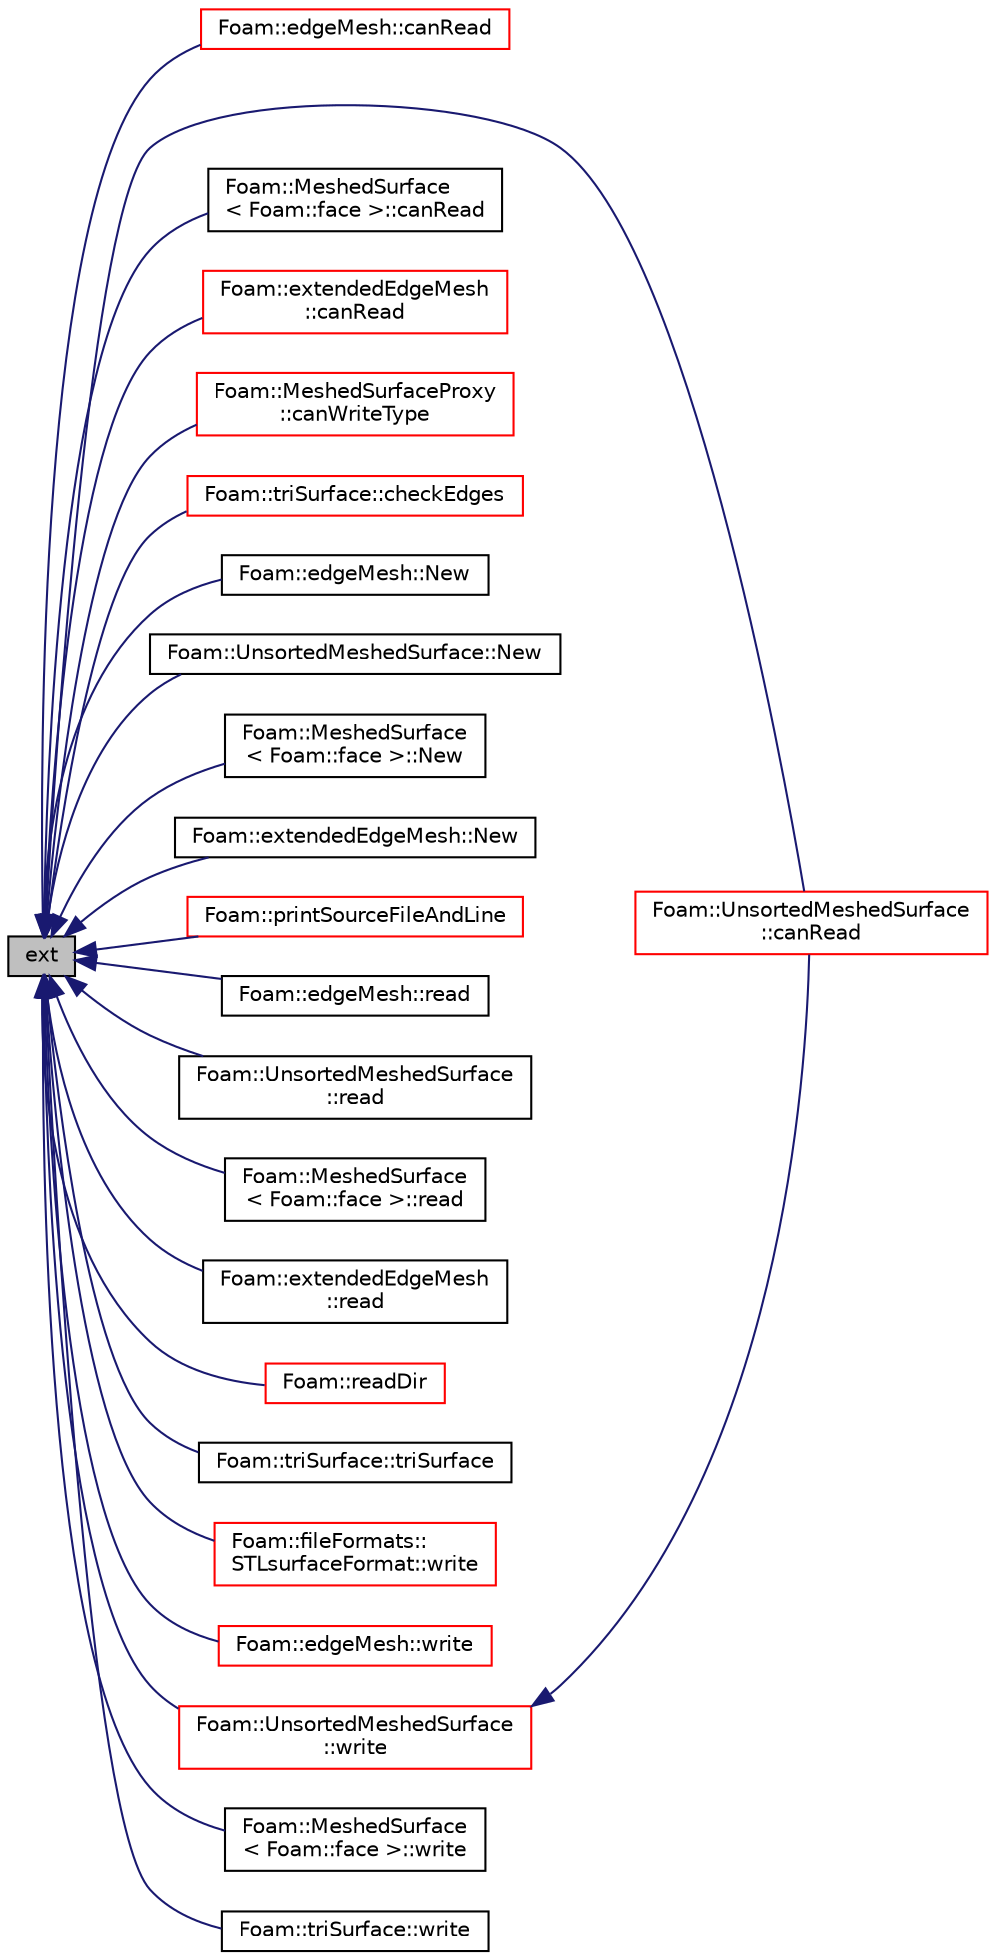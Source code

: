 digraph "ext"
{
  bgcolor="transparent";
  edge [fontname="Helvetica",fontsize="10",labelfontname="Helvetica",labelfontsize="10"];
  node [fontname="Helvetica",fontsize="10",shape=record];
  rankdir="LR";
  Node2401 [label="ext",height=0.2,width=0.4,color="black", fillcolor="grey75", style="filled", fontcolor="black"];
  Node2401 -> Node2402 [dir="back",color="midnightblue",fontsize="10",style="solid",fontname="Helvetica"];
  Node2402 [label="Foam::edgeMesh::canRead",height=0.2,width=0.4,color="red",URL="$a22517.html#aa9369fb58a3d9f8c2d85f7ae0ddcb969",tooltip="Can we read this file format? "];
  Node2401 -> Node2406 [dir="back",color="midnightblue",fontsize="10",style="solid",fontname="Helvetica"];
  Node2406 [label="Foam::UnsortedMeshedSurface\l::canRead",height=0.2,width=0.4,color="red",URL="$a30841.html#aa9369fb58a3d9f8c2d85f7ae0ddcb969",tooltip="Can we read this file format? "];
  Node2401 -> Node2410 [dir="back",color="midnightblue",fontsize="10",style="solid",fontname="Helvetica"];
  Node2410 [label="Foam::MeshedSurface\l\< Foam::face \>::canRead",height=0.2,width=0.4,color="black",URL="$a30833.html#aa9369fb58a3d9f8c2d85f7ae0ddcb969",tooltip="Can we read this file format? "];
  Node2401 -> Node2411 [dir="back",color="midnightblue",fontsize="10",style="solid",fontname="Helvetica"];
  Node2411 [label="Foam::extendedEdgeMesh\l::canRead",height=0.2,width=0.4,color="red",URL="$a22549.html#aa9369fb58a3d9f8c2d85f7ae0ddcb969",tooltip="Can we read this file format? "];
  Node2401 -> Node2415 [dir="back",color="midnightblue",fontsize="10",style="solid",fontname="Helvetica"];
  Node2415 [label="Foam::MeshedSurfaceProxy\l::canWriteType",height=0.2,width=0.4,color="red",URL="$a30837.html#a97b4b9e1eceb26c001734f4bb5a75c33",tooltip="Can this file format type be written via MeshedSurfaceProxy? "];
  Node2401 -> Node2422 [dir="back",color="midnightblue",fontsize="10",style="solid",fontname="Helvetica"];
  Node2422 [label="Foam::triSurface::checkEdges",height=0.2,width=0.4,color="red",URL="$a31961.html#a90f5f9407a227d55df8fa9120de9f122",tooltip="Check triply (or more) connected edges. "];
  Node2401 -> Node2425 [dir="back",color="midnightblue",fontsize="10",style="solid",fontname="Helvetica"];
  Node2425 [label="Foam::edgeMesh::New",height=0.2,width=0.4,color="black",URL="$a22517.html#a2f377de2400b19ee58b85b8344616972",tooltip="Select constructed from filename (implicit extension) "];
  Node2401 -> Node2426 [dir="back",color="midnightblue",fontsize="10",style="solid",fontname="Helvetica"];
  Node2426 [label="Foam::UnsortedMeshedSurface::New",height=0.2,width=0.4,color="black",URL="$a30841.html#a68c34633aa5aaa4c4a1a68b0b17b20ef",tooltip="Select constructed from filename (implicit extension) "];
  Node2401 -> Node2427 [dir="back",color="midnightblue",fontsize="10",style="solid",fontname="Helvetica"];
  Node2427 [label="Foam::MeshedSurface\l\< Foam::face \>::New",height=0.2,width=0.4,color="black",URL="$a30833.html#a0937a9715cb2f8e1497928e4e03bb948",tooltip="Select constructed from filename (implicit extension) "];
  Node2401 -> Node2428 [dir="back",color="midnightblue",fontsize="10",style="solid",fontname="Helvetica"];
  Node2428 [label="Foam::extendedEdgeMesh::New",height=0.2,width=0.4,color="black",URL="$a22549.html#ae37396e63b9ecd9f84dc0afd2447bd45",tooltip="Select constructed from filename (implicit extension) "];
  Node2401 -> Node2429 [dir="back",color="midnightblue",fontsize="10",style="solid",fontname="Helvetica"];
  Node2429 [label="Foam::printSourceFileAndLine",height=0.2,width=0.4,color="red",URL="$a21851.html#acef53166bf4ca64567faafac3eaa8e04"];
  Node2401 -> Node2434 [dir="back",color="midnightblue",fontsize="10",style="solid",fontname="Helvetica"];
  Node2434 [label="Foam::edgeMesh::read",height=0.2,width=0.4,color="black",URL="$a22517.html#a464ebd67acbdff0014d4dae69e3ec4be",tooltip="Read from file. Chooses reader based on detected extension. "];
  Node2401 -> Node2435 [dir="back",color="midnightblue",fontsize="10",style="solid",fontname="Helvetica"];
  Node2435 [label="Foam::UnsortedMeshedSurface\l::read",height=0.2,width=0.4,color="black",URL="$a30841.html#a464ebd67acbdff0014d4dae69e3ec4be",tooltip="Read from file. Chooses reader based on detected extension. "];
  Node2401 -> Node2436 [dir="back",color="midnightblue",fontsize="10",style="solid",fontname="Helvetica"];
  Node2436 [label="Foam::MeshedSurface\l\< Foam::face \>::read",height=0.2,width=0.4,color="black",URL="$a30833.html#a464ebd67acbdff0014d4dae69e3ec4be",tooltip="Read from file. Chooses reader based on detected extension. "];
  Node2401 -> Node2437 [dir="back",color="midnightblue",fontsize="10",style="solid",fontname="Helvetica"];
  Node2437 [label="Foam::extendedEdgeMesh\l::read",height=0.2,width=0.4,color="black",URL="$a22549.html#a464ebd67acbdff0014d4dae69e3ec4be",tooltip="Read from file. Chooses reader based on detected extension. "];
  Node2401 -> Node2438 [dir="back",color="midnightblue",fontsize="10",style="solid",fontname="Helvetica"];
  Node2438 [label="Foam::readDir",height=0.2,width=0.4,color="red",URL="$a21851.html#aca2d5f76614fa6c285dbc8b7e87ac7c4",tooltip="Read a directory and return the entries as a string list. "];
  Node2401 -> Node2460 [dir="back",color="midnightblue",fontsize="10",style="solid",fontname="Helvetica"];
  Node2460 [label="Foam::triSurface::triSurface",height=0.2,width=0.4,color="black",URL="$a31961.html#ab32d7535350a6a848485e1b07bcfd9f5",tooltip="Construct from file name (uses extension to determine type) "];
  Node2401 -> Node2461 [dir="back",color="midnightblue",fontsize="10",style="solid",fontname="Helvetica"];
  Node2461 [label="Foam::fileFormats::\lSTLsurfaceFormat::write",height=0.2,width=0.4,color="red",URL="$a30901.html#a2a1e1394d9dd8932b738248c123a267f",tooltip="Write surface mesh components by proxy. "];
  Node2401 -> Node2465 [dir="back",color="midnightblue",fontsize="10",style="solid",fontname="Helvetica"];
  Node2465 [label="Foam::edgeMesh::write",height=0.2,width=0.4,color="red",URL="$a22517.html#ac93279b51e2eb12dc1a54daf46bbca98",tooltip="Write to file. "];
  Node2401 -> Node2471 [dir="back",color="midnightblue",fontsize="10",style="solid",fontname="Helvetica"];
  Node2471 [label="Foam::UnsortedMeshedSurface\l::write",height=0.2,width=0.4,color="red",URL="$a30841.html#a8eea7f3ea6f24bb7a37ee7ef16a1ad10",tooltip="Write to file. "];
  Node2471 -> Node2406 [dir="back",color="midnightblue",fontsize="10",style="solid",fontname="Helvetica"];
  Node2401 -> Node2479 [dir="back",color="midnightblue",fontsize="10",style="solid",fontname="Helvetica"];
  Node2479 [label="Foam::MeshedSurface\l\< Foam::face \>::write",height=0.2,width=0.4,color="black",URL="$a30833.html#ab71924a9723cd4ecad89b737a66a39e8",tooltip="Write to file. "];
  Node2401 -> Node2480 [dir="back",color="midnightblue",fontsize="10",style="solid",fontname="Helvetica"];
  Node2480 [label="Foam::triSurface::write",height=0.2,width=0.4,color="black",URL="$a31961.html#ae69f4bf22e6a284bc399cb23c8ae6758",tooltip="Generic write routine. Chooses writer based on extension. "];
}
